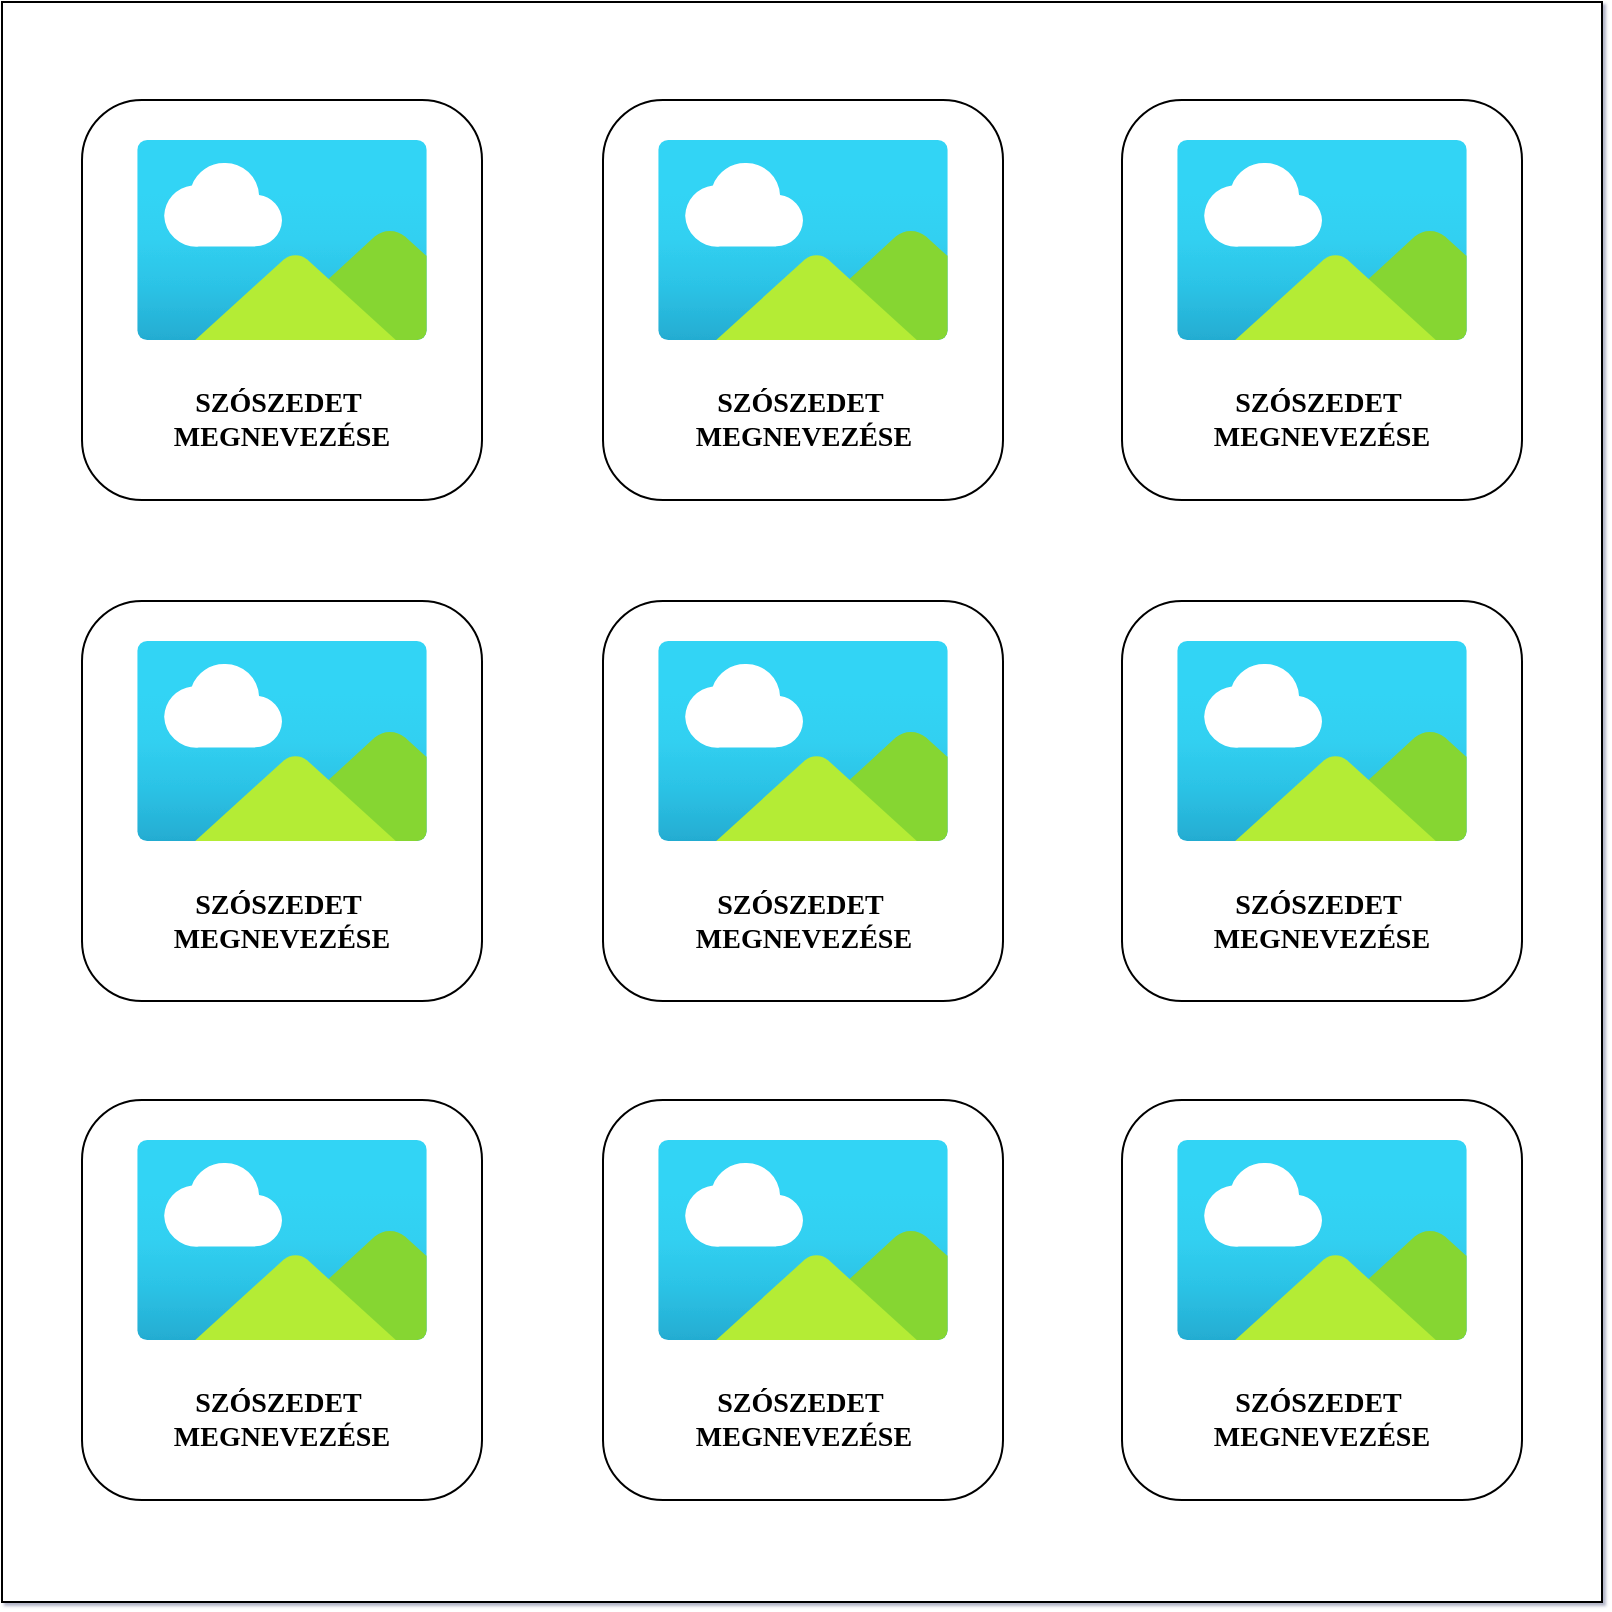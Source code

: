 <mxfile version="21.2.1" type="device">
  <diagram name="1 oldal" id="lC2xcyvFqsYngtRDAqp9">
    <mxGraphModel dx="1727" dy="2207" grid="1" gridSize="10" guides="1" tooltips="1" connect="1" arrows="1" fold="1" page="1" pageScale="1" pageWidth="827" pageHeight="1169" math="0" shadow="1">
      <root>
        <mxCell id="0" />
        <mxCell id="1" parent="0" />
        <mxCell id="R2okf5LRxk1xpyU8hfCi-13" value="" style="group" vertex="1" connectable="0" parent="1">
          <mxGeometry x="13" y="-1160" width="800" height="800" as="geometry" />
        </mxCell>
        <mxCell id="AA3GGCTWGusa9qVexp79-1" value="" style="whiteSpace=wrap;html=1;aspect=fixed;fontFamily=Comic Sans MS;rounded=0;" parent="R2okf5LRxk1xpyU8hfCi-13" vertex="1">
          <mxGeometry width="800" height="800" as="geometry" />
        </mxCell>
        <mxCell id="AA3GGCTWGusa9qVexp79-40" value="" style="whiteSpace=wrap;html=1;aspect=fixed;fontFamily=Comic Sans MS;rounded=1;" parent="R2okf5LRxk1xpyU8hfCi-13" vertex="1">
          <mxGeometry x="560" y="299.5" width="200" height="200" as="geometry" />
        </mxCell>
        <mxCell id="R2okf5LRxk1xpyU8hfCi-1" value="" style="group" vertex="1" connectable="0" parent="R2okf5LRxk1xpyU8hfCi-13">
          <mxGeometry x="560" y="49" width="200" height="200" as="geometry" />
        </mxCell>
        <mxCell id="AA3GGCTWGusa9qVexp79-12" value="" style="whiteSpace=wrap;html=1;aspect=fixed;fontFamily=Comic Sans MS;rounded=1;" parent="R2okf5LRxk1xpyU8hfCi-1" vertex="1">
          <mxGeometry width="200" height="200" as="geometry" />
        </mxCell>
        <mxCell id="AA3GGCTWGusa9qVexp79-13" value="SZÓSZEDET&amp;nbsp; MEGNEVEZÉSE" style="text;html=1;strokeColor=none;fillColor=none;align=center;verticalAlign=middle;whiteSpace=wrap;rounded=0;fontSize=14;fontFamily=Comic Sans MS;fontStyle=1" parent="R2okf5LRxk1xpyU8hfCi-1" vertex="1">
          <mxGeometry x="15" y="140" width="170" height="40" as="geometry" />
        </mxCell>
        <mxCell id="AA3GGCTWGusa9qVexp79-14" value="" style="image;html=1;points=[];align=center;fontSize=12;image=img/lib/azure2/general/Image.svg;aspect=fixed;" parent="R2okf5LRxk1xpyU8hfCi-1" vertex="1">
          <mxGeometry x="27.27" y="20" width="145.46" height="100" as="geometry" />
        </mxCell>
        <mxCell id="R2okf5LRxk1xpyU8hfCi-2" value="" style="group" vertex="1" connectable="0" parent="R2okf5LRxk1xpyU8hfCi-13">
          <mxGeometry x="300.5" y="49" width="200" height="200" as="geometry" />
        </mxCell>
        <mxCell id="AA3GGCTWGusa9qVexp79-8" value="" style="whiteSpace=wrap;html=1;aspect=fixed;fontFamily=Comic Sans MS;rounded=1;" parent="R2okf5LRxk1xpyU8hfCi-2" vertex="1">
          <mxGeometry width="200" height="200" as="geometry" />
        </mxCell>
        <mxCell id="AA3GGCTWGusa9qVexp79-9" value="SZÓSZEDET&amp;nbsp; MEGNEVEZÉSE" style="text;html=1;strokeColor=none;fillColor=none;align=center;verticalAlign=middle;whiteSpace=wrap;rounded=0;fontSize=14;fontFamily=Comic Sans MS;fontStyle=1" parent="R2okf5LRxk1xpyU8hfCi-2" vertex="1">
          <mxGeometry x="15" y="140" width="170" height="40" as="geometry" />
        </mxCell>
        <mxCell id="AA3GGCTWGusa9qVexp79-10" value="" style="image;html=1;points=[];align=center;fontSize=12;image=img/lib/azure2/general/Image.svg;aspect=fixed;" parent="R2okf5LRxk1xpyU8hfCi-2" vertex="1">
          <mxGeometry x="27.27" y="20" width="145.46" height="100" as="geometry" />
        </mxCell>
        <mxCell id="R2okf5LRxk1xpyU8hfCi-3" value="" style="group" vertex="1" connectable="0" parent="R2okf5LRxk1xpyU8hfCi-13">
          <mxGeometry x="40" y="49" width="200" height="200" as="geometry" />
        </mxCell>
        <mxCell id="AA3GGCTWGusa9qVexp79-2" value="" style="whiteSpace=wrap;html=1;aspect=fixed;fontFamily=Comic Sans MS;rounded=1;" parent="R2okf5LRxk1xpyU8hfCi-3" vertex="1">
          <mxGeometry width="200" height="200" as="geometry" />
        </mxCell>
        <mxCell id="AA3GGCTWGusa9qVexp79-3" value="SZÓSZEDET&amp;nbsp; MEGNEVEZÉSE" style="text;html=1;strokeColor=none;fillColor=none;align=center;verticalAlign=middle;whiteSpace=wrap;rounded=0;fontSize=14;fontFamily=Comic Sans MS;fontStyle=1" parent="R2okf5LRxk1xpyU8hfCi-3" vertex="1">
          <mxGeometry x="15" y="140" width="170" height="40" as="geometry" />
        </mxCell>
        <mxCell id="AA3GGCTWGusa9qVexp79-5" value="" style="image;html=1;points=[];align=center;fontSize=12;image=img/lib/azure2/general/Image.svg;aspect=fixed;" parent="R2okf5LRxk1xpyU8hfCi-3" vertex="1">
          <mxGeometry x="27.27" y="20" width="145.46" height="100" as="geometry" />
        </mxCell>
        <mxCell id="R2okf5LRxk1xpyU8hfCi-5" value="" style="group" vertex="1" connectable="0" parent="R2okf5LRxk1xpyU8hfCi-13">
          <mxGeometry x="300.5" y="549" width="200" height="200" as="geometry" />
        </mxCell>
        <mxCell id="AA3GGCTWGusa9qVexp79-36" value="" style="whiteSpace=wrap;html=1;aspect=fixed;fontFamily=Comic Sans MS;rounded=1;" parent="R2okf5LRxk1xpyU8hfCi-5" vertex="1">
          <mxGeometry width="200" height="200" as="geometry" />
        </mxCell>
        <mxCell id="AA3GGCTWGusa9qVexp79-37" value="SZÓSZEDET&amp;nbsp; MEGNEVEZÉSE" style="text;html=1;strokeColor=none;fillColor=none;align=center;verticalAlign=middle;whiteSpace=wrap;rounded=0;fontSize=14;fontFamily=Comic Sans MS;fontStyle=1" parent="R2okf5LRxk1xpyU8hfCi-5" vertex="1">
          <mxGeometry x="15" y="140" width="170" height="40" as="geometry" />
        </mxCell>
        <mxCell id="AA3GGCTWGusa9qVexp79-38" value="" style="image;html=1;points=[];align=center;fontSize=12;image=img/lib/azure2/general/Image.svg;aspect=fixed;" parent="R2okf5LRxk1xpyU8hfCi-5" vertex="1">
          <mxGeometry x="27.27" y="20" width="145.46" height="100" as="geometry" />
        </mxCell>
        <mxCell id="R2okf5LRxk1xpyU8hfCi-6" value="" style="group" vertex="1" connectable="0" parent="R2okf5LRxk1xpyU8hfCi-13">
          <mxGeometry x="40" y="549" width="200" height="200" as="geometry" />
        </mxCell>
        <mxCell id="AA3GGCTWGusa9qVexp79-20" value="" style="whiteSpace=wrap;html=1;aspect=fixed;fontFamily=Comic Sans MS;rounded=1;" parent="R2okf5LRxk1xpyU8hfCi-6" vertex="1">
          <mxGeometry width="200" height="200" as="geometry" />
        </mxCell>
        <mxCell id="AA3GGCTWGusa9qVexp79-21" value="SZÓSZEDET&amp;nbsp; MEGNEVEZÉSE" style="text;html=1;strokeColor=none;fillColor=none;align=center;verticalAlign=middle;whiteSpace=wrap;rounded=0;fontSize=14;fontFamily=Comic Sans MS;fontStyle=1" parent="R2okf5LRxk1xpyU8hfCi-6" vertex="1">
          <mxGeometry x="15" y="140" width="170" height="40" as="geometry" />
        </mxCell>
        <mxCell id="AA3GGCTWGusa9qVexp79-22" value="" style="image;html=1;points=[];align=center;fontSize=12;image=img/lib/azure2/general/Image.svg;aspect=fixed;" parent="R2okf5LRxk1xpyU8hfCi-6" vertex="1">
          <mxGeometry x="27.27" y="20" width="145.46" height="100" as="geometry" />
        </mxCell>
        <mxCell id="R2okf5LRxk1xpyU8hfCi-7" value="" style="group" vertex="1" connectable="0" parent="R2okf5LRxk1xpyU8hfCi-13">
          <mxGeometry x="575" y="319.5" width="170" height="160" as="geometry" />
        </mxCell>
        <mxCell id="AA3GGCTWGusa9qVexp79-41" value="SZÓSZEDET&amp;nbsp; MEGNEVEZÉSE" style="text;html=1;strokeColor=none;fillColor=none;align=center;verticalAlign=middle;whiteSpace=wrap;rounded=0;fontSize=14;fontFamily=Comic Sans MS;fontStyle=1" parent="R2okf5LRxk1xpyU8hfCi-7" vertex="1">
          <mxGeometry y="120" width="170" height="40" as="geometry" />
        </mxCell>
        <mxCell id="AA3GGCTWGusa9qVexp79-42" value="" style="image;html=1;points=[];align=center;fontSize=12;image=img/lib/azure2/general/Image.svg;aspect=fixed;" parent="R2okf5LRxk1xpyU8hfCi-7" vertex="1">
          <mxGeometry x="12.27" width="145.46" height="100" as="geometry" />
        </mxCell>
        <mxCell id="R2okf5LRxk1xpyU8hfCi-8" value="" style="group" vertex="1" connectable="0" parent="R2okf5LRxk1xpyU8hfCi-13">
          <mxGeometry x="300.5" y="299.5" width="200" height="200" as="geometry" />
        </mxCell>
        <mxCell id="AA3GGCTWGusa9qVexp79-16" value="" style="whiteSpace=wrap;html=1;aspect=fixed;fontFamily=Comic Sans MS;rounded=1;" parent="R2okf5LRxk1xpyU8hfCi-8" vertex="1">
          <mxGeometry width="200" height="200" as="geometry" />
        </mxCell>
        <mxCell id="AA3GGCTWGusa9qVexp79-17" value="SZÓSZEDET&amp;nbsp; MEGNEVEZÉSE" style="text;html=1;strokeColor=none;fillColor=none;align=center;verticalAlign=middle;whiteSpace=wrap;rounded=0;fontSize=14;fontFamily=Comic Sans MS;fontStyle=1" parent="R2okf5LRxk1xpyU8hfCi-8" vertex="1">
          <mxGeometry x="15" y="140" width="170" height="40" as="geometry" />
        </mxCell>
        <mxCell id="AA3GGCTWGusa9qVexp79-18" value="" style="image;html=1;points=[];align=center;fontSize=12;image=img/lib/azure2/general/Image.svg;aspect=fixed;" parent="R2okf5LRxk1xpyU8hfCi-8" vertex="1">
          <mxGeometry x="27.27" y="20" width="145.46" height="100" as="geometry" />
        </mxCell>
        <mxCell id="R2okf5LRxk1xpyU8hfCi-9" value="" style="group" vertex="1" connectable="0" parent="R2okf5LRxk1xpyU8hfCi-13">
          <mxGeometry x="40" y="299.5" width="200" height="200" as="geometry" />
        </mxCell>
        <mxCell id="AA3GGCTWGusa9qVexp79-24" value="" style="whiteSpace=wrap;html=1;aspect=fixed;fontFamily=Comic Sans MS;rounded=1;" parent="R2okf5LRxk1xpyU8hfCi-9" vertex="1">
          <mxGeometry width="200" height="200" as="geometry" />
        </mxCell>
        <mxCell id="AA3GGCTWGusa9qVexp79-25" value="SZÓSZEDET&amp;nbsp; MEGNEVEZÉSE" style="text;html=1;strokeColor=none;fillColor=none;align=center;verticalAlign=middle;whiteSpace=wrap;rounded=0;fontSize=14;fontFamily=Comic Sans MS;fontStyle=1" parent="R2okf5LRxk1xpyU8hfCi-9" vertex="1">
          <mxGeometry x="15" y="140" width="170" height="40" as="geometry" />
        </mxCell>
        <mxCell id="AA3GGCTWGusa9qVexp79-26" value="" style="image;html=1;points=[];align=center;fontSize=12;image=img/lib/azure2/general/Image.svg;aspect=fixed;" parent="R2okf5LRxk1xpyU8hfCi-9" vertex="1">
          <mxGeometry x="27.27" y="20" width="145.46" height="100" as="geometry" />
        </mxCell>
        <mxCell id="R2okf5LRxk1xpyU8hfCi-12" value="" style="group" vertex="1" connectable="0" parent="R2okf5LRxk1xpyU8hfCi-13">
          <mxGeometry x="560" y="549" width="200" height="200" as="geometry" />
        </mxCell>
        <mxCell id="AA3GGCTWGusa9qVexp79-28" value="" style="whiteSpace=wrap;html=1;aspect=fixed;fontFamily=Comic Sans MS;rounded=1;" parent="R2okf5LRxk1xpyU8hfCi-12" vertex="1">
          <mxGeometry width="200" height="200" as="geometry" />
        </mxCell>
        <mxCell id="AA3GGCTWGusa9qVexp79-29" value="SZÓSZEDET&amp;nbsp; MEGNEVEZÉSE" style="text;html=1;strokeColor=none;fillColor=none;align=center;verticalAlign=middle;whiteSpace=wrap;rounded=0;fontSize=14;fontFamily=Comic Sans MS;fontStyle=1" parent="R2okf5LRxk1xpyU8hfCi-12" vertex="1">
          <mxGeometry x="15" y="140" width="170" height="40" as="geometry" />
        </mxCell>
        <mxCell id="AA3GGCTWGusa9qVexp79-30" value="" style="image;html=1;points=[];align=center;fontSize=12;image=img/lib/azure2/general/Image.svg;aspect=fixed;" parent="R2okf5LRxk1xpyU8hfCi-12" vertex="1">
          <mxGeometry x="27.27" y="20" width="145.46" height="100" as="geometry" />
        </mxCell>
      </root>
    </mxGraphModel>
  </diagram>
</mxfile>
